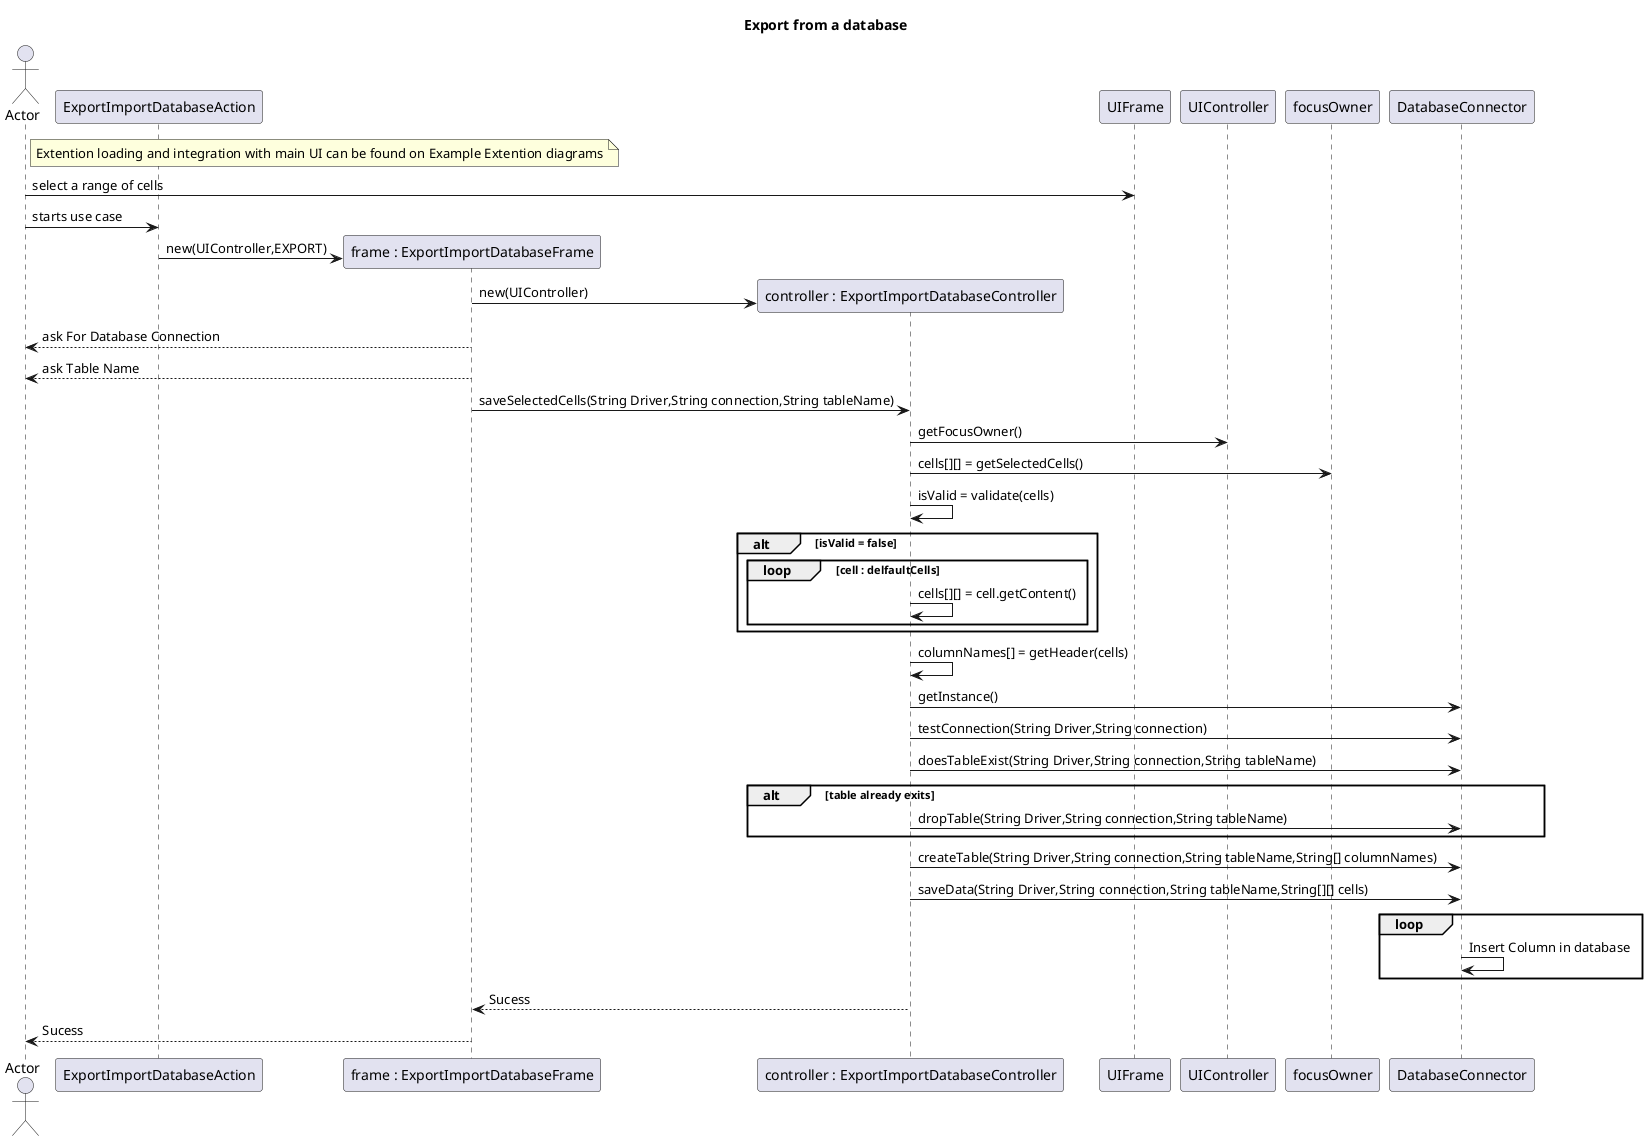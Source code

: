 @startuml doc-files/design_IPC_4_3_Export.png
title Export from a database
actor Actor

  participant "ExportImportDatabaseAction" as Action
  participant "frame : ExportImportDatabaseFrame" as Frame
  participant "controller : ExportImportDatabaseController" as Controller

  note right of Actor
        Extention loading and integration with main UI can be found on Example Extention diagrams
  end note

  Actor-> UIFrame : select a range of cells
  Actor -> Action : starts use case
  create Frame
  Action -> Frame : new(UIController,EXPORT)
  create Controller
  Frame -> Controller : new(UIController)
  Frame --> Actor : ask For Database Connection
  Frame --> Actor : ask Table Name
  Frame -> Controller : saveSelectedCells(String Driver,String connection,String tableName)
  Controller -> UIController : getFocusOwner()
  Controller -> focusOwner : cells[][] = getSelectedCells()
  Controller -> Controller : isValid = validate(cells)
  alt isValid = false
     loop cell : delfaultCells
        Controller -> Controller :cells[][] = cell.getContent()
     end
  end
  Controller -> Controller : columnNames[] = getHeader(cells)
  Controller -> DatabaseConnector : getInstance()
  Controller -> DatabaseConnector : testConnection(String Driver,String connection)
  Controller -> DatabaseConnector : doesTableExist(String Driver,String connection,String tableName)
  alt table already exits
  Controller -> DatabaseConnector : dropTable(String Driver,String connection,String tableName)
  end
  Controller -> DatabaseConnector : createTable(String Driver,String connection,String tableName,String[] columnNames)
  Controller -> DatabaseConnector : saveData(String Driver,String connection,String tableName,String[][] cells)
  loop
    DatabaseConnector -> DatabaseConnector : Insert Column in database
  end
  Controller --> Frame : Sucess
  Frame --> Actor: Sucess
@enduml